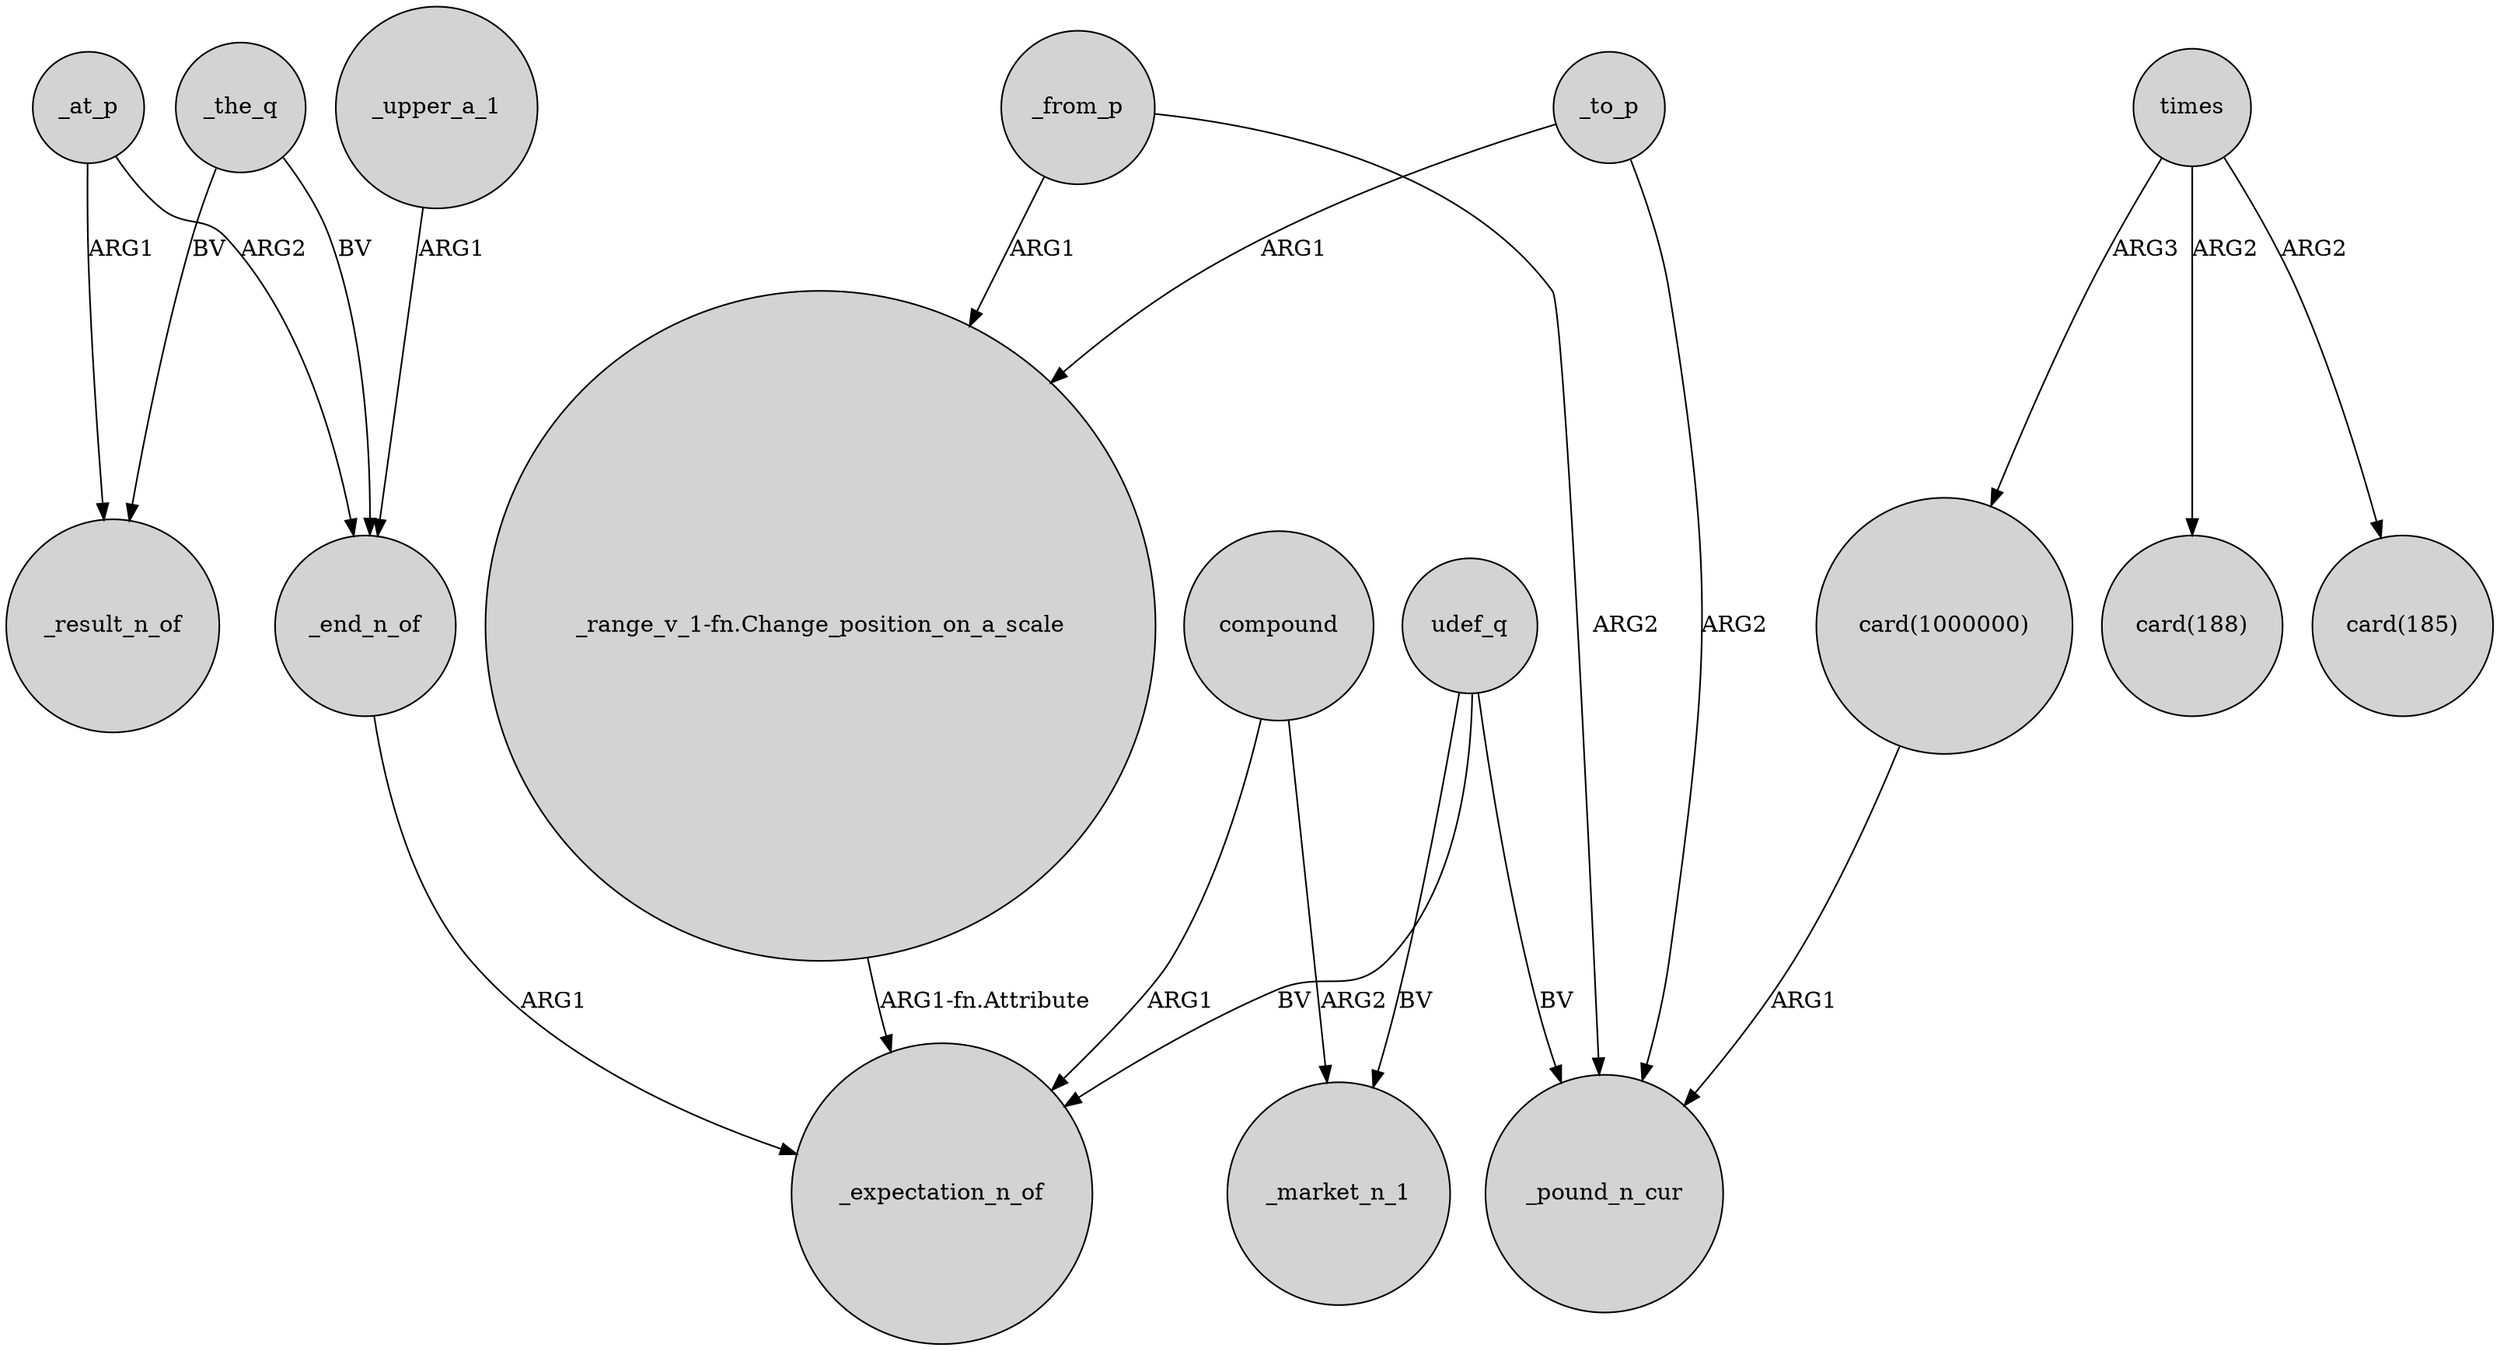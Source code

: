 digraph {
	node [shape=circle style=filled]
	compound -> _expectation_n_of [label=ARG1]
	_at_p -> _end_n_of [label=ARG2]
	udef_q -> _pound_n_cur [label=BV]
	udef_q -> _market_n_1 [label=BV]
	compound -> _market_n_1 [label=ARG2]
	"_range_v_1-fn.Change_position_on_a_scale" -> _expectation_n_of [label="ARG1-fn.Attribute"]
	times -> "card(1000000)" [label=ARG3]
	_from_p -> "_range_v_1-fn.Change_position_on_a_scale" [label=ARG1]
	_from_p -> _pound_n_cur [label=ARG2]
	_to_p -> _pound_n_cur [label=ARG2]
	_end_n_of -> _expectation_n_of [label=ARG1]
	"card(1000000)" -> _pound_n_cur [label=ARG1]
	udef_q -> _expectation_n_of [label=BV]
	_the_q -> _result_n_of [label=BV]
	_upper_a_1 -> _end_n_of [label=ARG1]
	_to_p -> "_range_v_1-fn.Change_position_on_a_scale" [label=ARG1]
	_at_p -> _result_n_of [label=ARG1]
	times -> "card(188)" [label=ARG2]
	times -> "card(185)" [label=ARG2]
	_the_q -> _end_n_of [label=BV]
}

